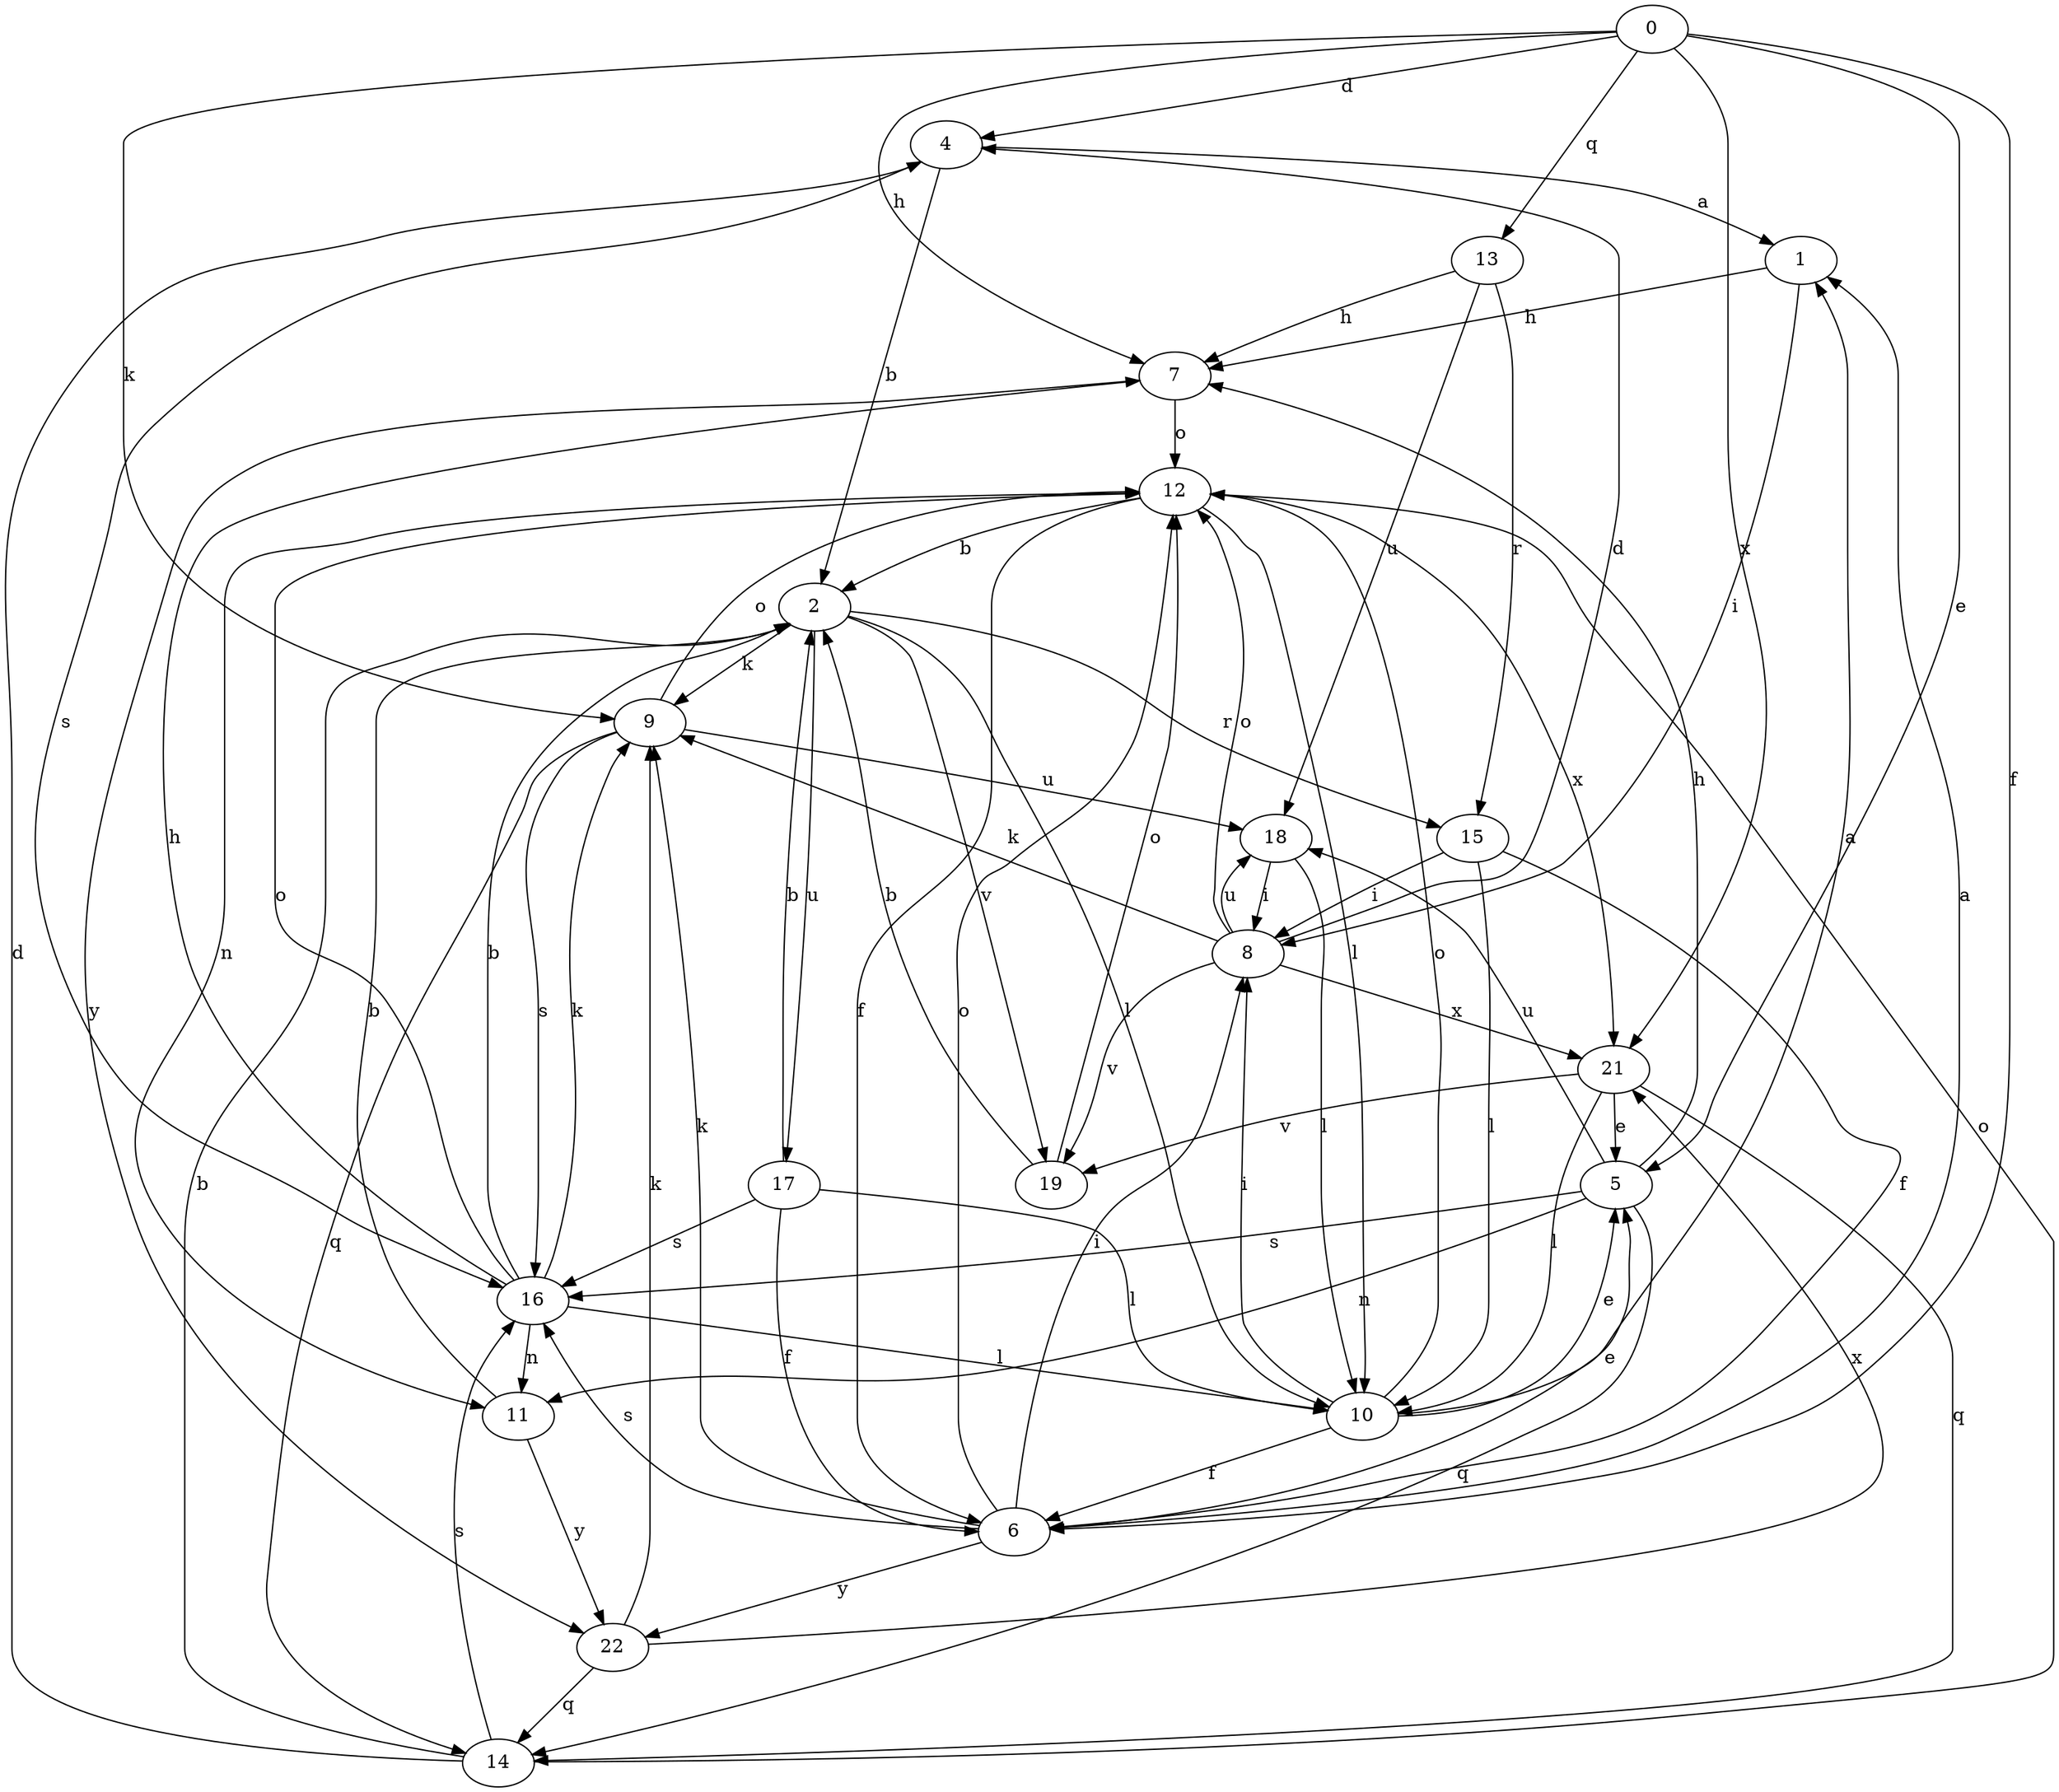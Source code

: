 strict digraph  {
0;
1;
2;
4;
5;
6;
7;
8;
9;
10;
11;
12;
13;
14;
15;
16;
17;
18;
19;
21;
22;
0 -> 4  [label=d];
0 -> 5  [label=e];
0 -> 6  [label=f];
0 -> 7  [label=h];
0 -> 9  [label=k];
0 -> 13  [label=q];
0 -> 21  [label=x];
1 -> 7  [label=h];
1 -> 8  [label=i];
2 -> 9  [label=k];
2 -> 10  [label=l];
2 -> 15  [label=r];
2 -> 17  [label=u];
2 -> 19  [label=v];
4 -> 1  [label=a];
4 -> 2  [label=b];
4 -> 16  [label=s];
5 -> 7  [label=h];
5 -> 11  [label=n];
5 -> 14  [label=q];
5 -> 16  [label=s];
5 -> 18  [label=u];
6 -> 1  [label=a];
6 -> 5  [label=e];
6 -> 8  [label=i];
6 -> 9  [label=k];
6 -> 12  [label=o];
6 -> 16  [label=s];
6 -> 22  [label=y];
7 -> 12  [label=o];
7 -> 22  [label=y];
8 -> 4  [label=d];
8 -> 9  [label=k];
8 -> 12  [label=o];
8 -> 18  [label=u];
8 -> 19  [label=v];
8 -> 21  [label=x];
9 -> 12  [label=o];
9 -> 14  [label=q];
9 -> 16  [label=s];
9 -> 18  [label=u];
10 -> 1  [label=a];
10 -> 5  [label=e];
10 -> 6  [label=f];
10 -> 8  [label=i];
10 -> 12  [label=o];
11 -> 2  [label=b];
11 -> 22  [label=y];
12 -> 2  [label=b];
12 -> 6  [label=f];
12 -> 10  [label=l];
12 -> 11  [label=n];
12 -> 21  [label=x];
13 -> 7  [label=h];
13 -> 15  [label=r];
13 -> 18  [label=u];
14 -> 2  [label=b];
14 -> 4  [label=d];
14 -> 12  [label=o];
14 -> 16  [label=s];
15 -> 6  [label=f];
15 -> 8  [label=i];
15 -> 10  [label=l];
16 -> 2  [label=b];
16 -> 7  [label=h];
16 -> 9  [label=k];
16 -> 10  [label=l];
16 -> 11  [label=n];
16 -> 12  [label=o];
17 -> 2  [label=b];
17 -> 6  [label=f];
17 -> 10  [label=l];
17 -> 16  [label=s];
18 -> 8  [label=i];
18 -> 10  [label=l];
19 -> 2  [label=b];
19 -> 12  [label=o];
21 -> 5  [label=e];
21 -> 10  [label=l];
21 -> 14  [label=q];
21 -> 19  [label=v];
22 -> 9  [label=k];
22 -> 14  [label=q];
22 -> 21  [label=x];
}
